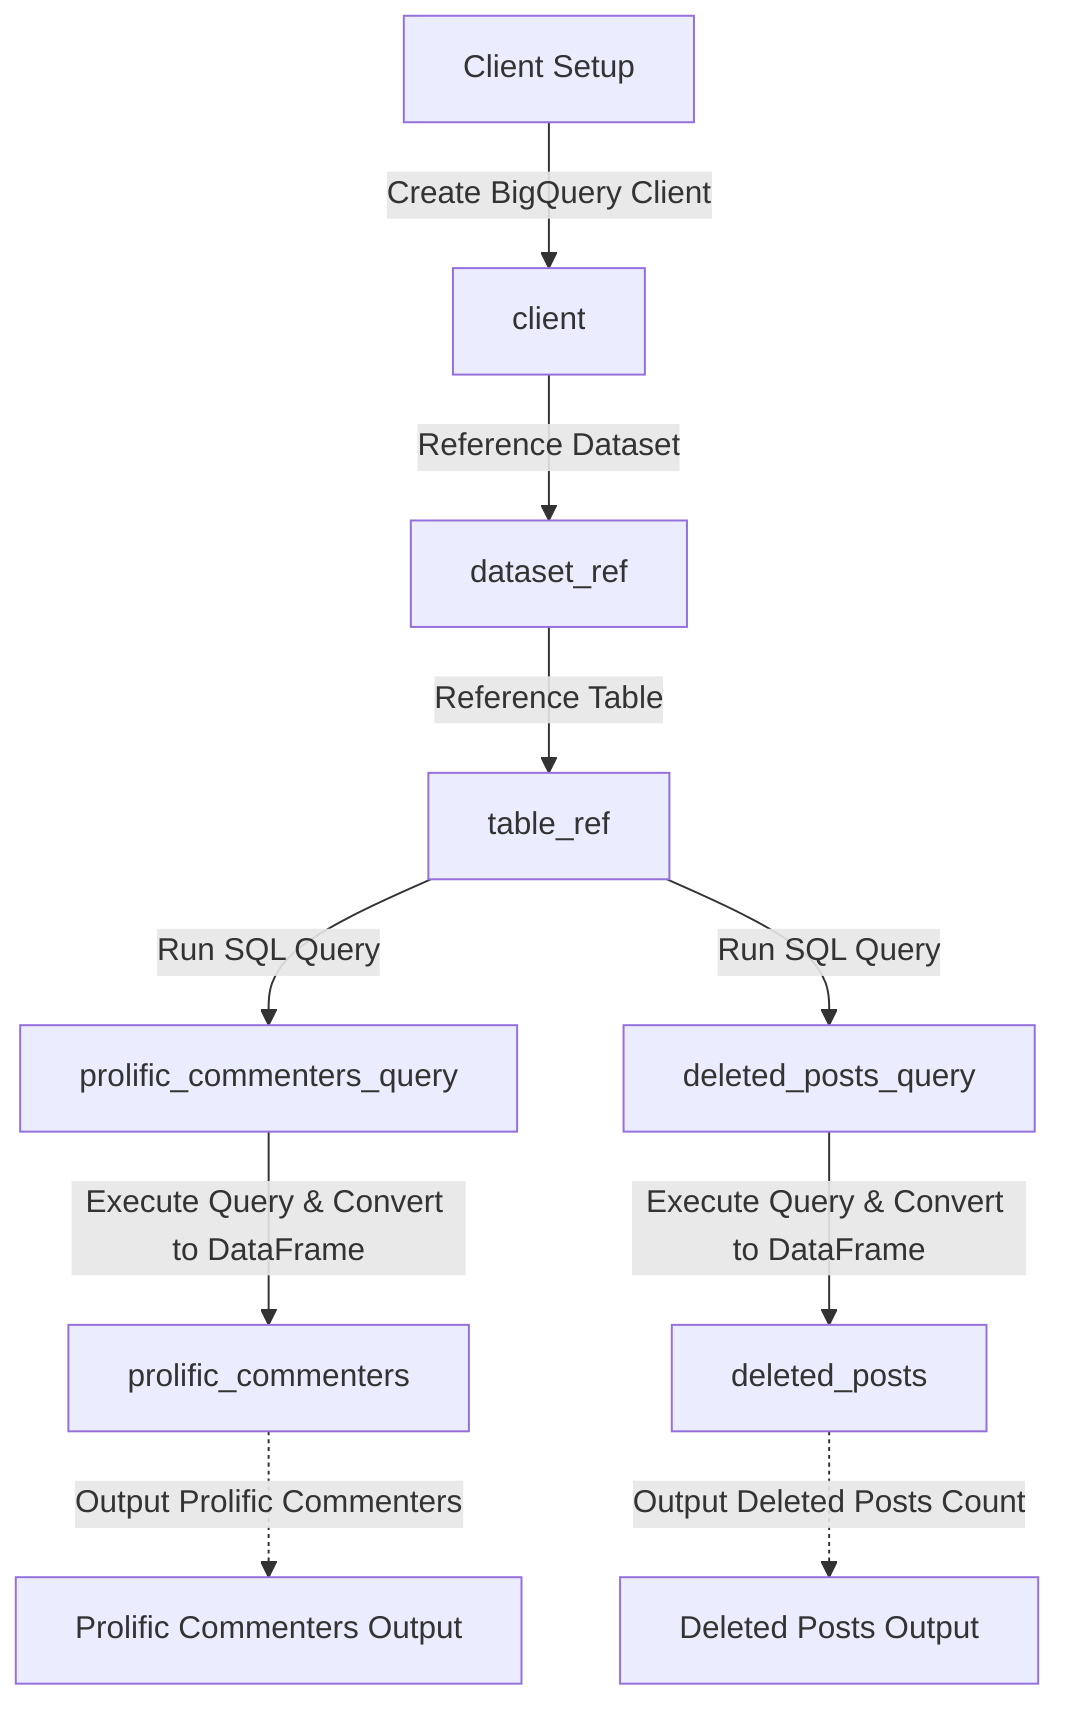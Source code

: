 %% This diagram shows the workflow of a data science project involving BigQuery to analyze Hacker News comments.

flowchart TD
    %% Node for BigQuery Client creation
    A["Client Setup"] -->|Create BigQuery Client| B["client"]
    B -->|Reference Dataset| C["dataset_ref"]
    C -->|Reference Table| D["table_ref"]
    
    %% Nodes for Prolific Commenters Analysis
    D -->|Run SQL Query| E["prolific_commenters_query"]
    E -->|Execute Query & Convert to DataFrame| F["prolific_commenters"]
    F -.->|Output Prolific Commenters| G["Prolific Commenters Output"]
    
    %% Nodes for Deleted Posts Analysis
    D -->|Run SQL Query| H["deleted_posts_query"]
    H -->|Execute Query & Convert to DataFrame| I["deleted_posts"]
    I -.->|Output Deleted Posts Count| J["Deleted Posts Output"]